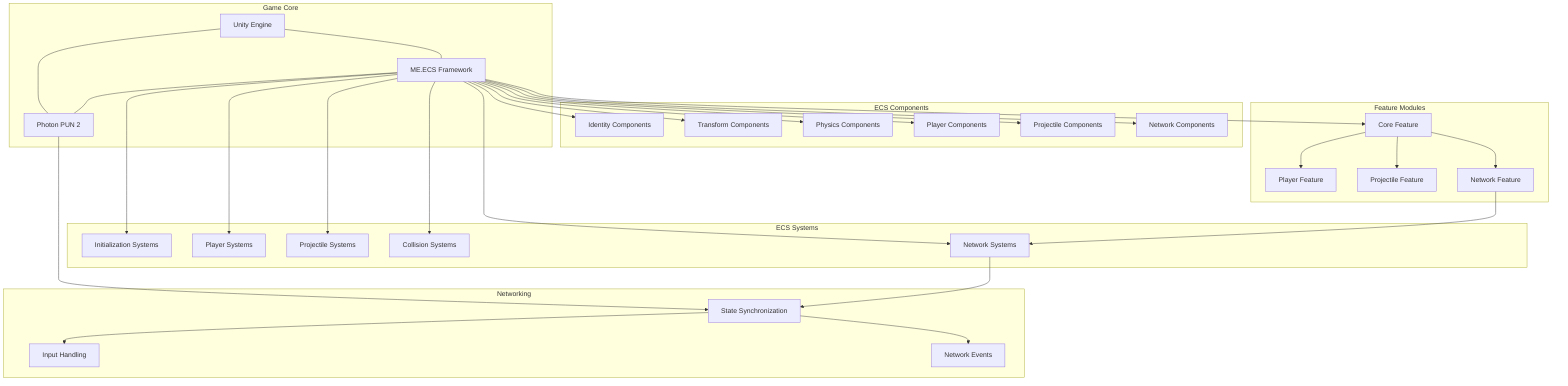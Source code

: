 flowchart TB
    subgraph "Game Core"
        UNITY[Unity Engine]
        MEECS[ME.ECS Framework]
        PHOTON[Photon PUN 2]
        
        UNITY --- MEECS
        UNITY --- PHOTON
        MEECS --- PHOTON
    end
    
    subgraph "ECS Components"
        C_IDENTITY[Identity Components]
        C_TRANSFORM[Transform Components]
        C_PHYSICS[Physics Components]
        C_PLAYER[Player Components]
        C_PROJECTILE[Projectile Components]
        C_NETWORK[Network Components]
    end
    
    subgraph "ECS Systems"
        S_INIT[Initialization Systems]
        S_PLAYER[Player Systems]
        S_PROJECTILE[Projectile Systems]
        S_COLLISION[Collision Systems]
        S_NETWORK[Network Systems]
    end
    
    subgraph "Feature Modules"
        F_CORE[Core Feature]
        F_PLAYER[Player Feature]
        F_PROJECTILE[Projectile Feature]
        F_NETWORK[Network Feature]
        
        F_CORE --> F_PLAYER
        F_CORE --> F_PROJECTILE
        F_CORE --> F_NETWORK
    end
    
    subgraph "Networking"
        N_SYNC[State Synchronization]
        N_INPUT[Input Handling]
        N_EVENTS[Network Events]
        
        N_SYNC --> N_INPUT
        N_SYNC --> N_EVENTS
    end
    
    MEECS --> C_IDENTITY & C_TRANSFORM & C_PHYSICS & C_PLAYER & C_PROJECTILE & C_NETWORK
    MEECS --> S_INIT & S_PLAYER & S_PROJECTILE & S_COLLISION & S_NETWORK
    MEECS --> F_CORE
    
    PHOTON --> N_SYNC
    
    S_NETWORK --> N_SYNC
    F_NETWORK --> S_NETWORK